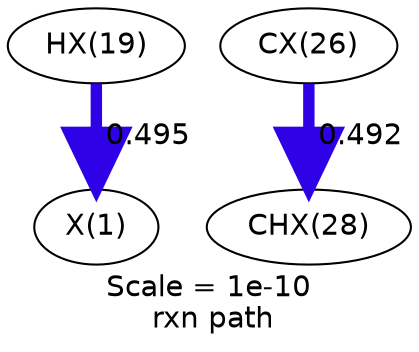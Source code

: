 digraph reaction_paths {
center=1;
s21 -> s20[fontname="Helvetica", style="setlinewidth(5.47)", arrowsize=2.73, color="0.7, 0.995, 0.9"
, label=" 0.495"];
s28 -> s30[fontname="Helvetica", style="setlinewidth(5.46)", arrowsize=2.73, color="0.7, 0.992, 0.9"
, label=" 0.492"];
s20 [ fontname="Helvetica", label="X(1)"];
s21 [ fontname="Helvetica", label="HX(19)"];
s28 [ fontname="Helvetica", label="CX(26)"];
s30 [ fontname="Helvetica", label="CHX(28)"];
 label = "Scale = 1e-10\l rxn path";
 fontname = "Helvetica";
}
